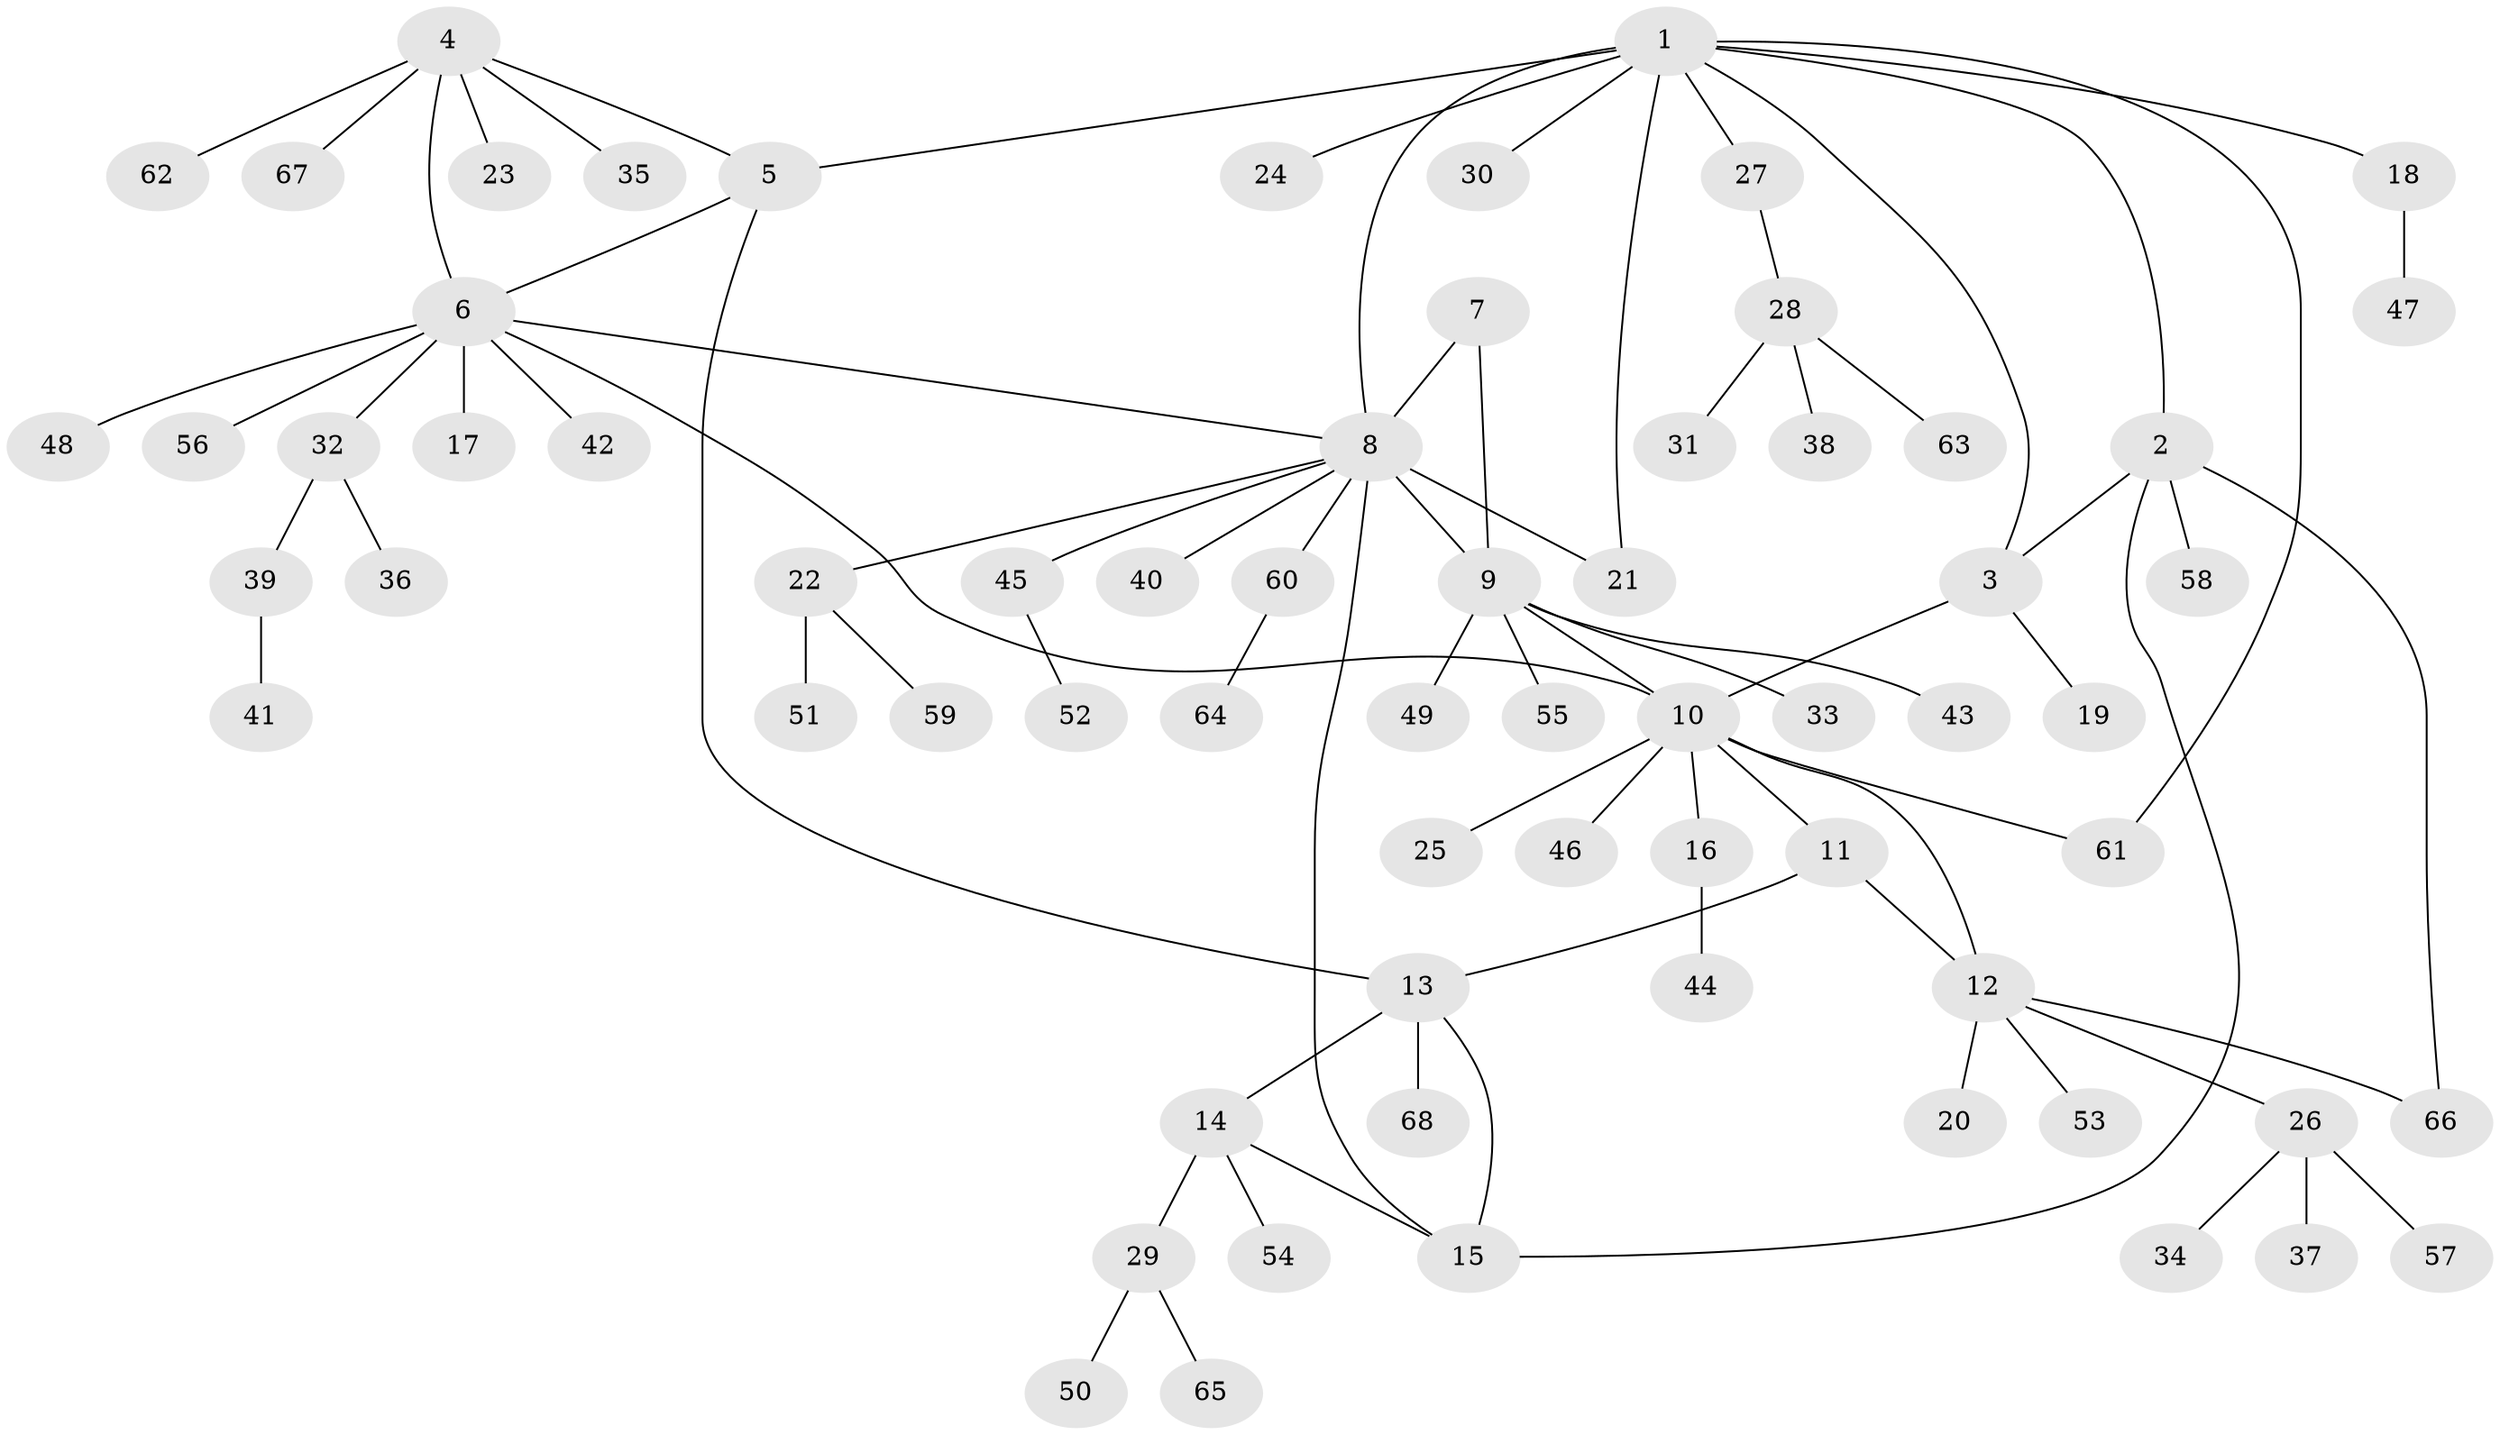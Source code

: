 // Generated by graph-tools (version 1.1) at 2025/11/02/27/25 16:11:31]
// undirected, 68 vertices, 81 edges
graph export_dot {
graph [start="1"]
  node [color=gray90,style=filled];
  1;
  2;
  3;
  4;
  5;
  6;
  7;
  8;
  9;
  10;
  11;
  12;
  13;
  14;
  15;
  16;
  17;
  18;
  19;
  20;
  21;
  22;
  23;
  24;
  25;
  26;
  27;
  28;
  29;
  30;
  31;
  32;
  33;
  34;
  35;
  36;
  37;
  38;
  39;
  40;
  41;
  42;
  43;
  44;
  45;
  46;
  47;
  48;
  49;
  50;
  51;
  52;
  53;
  54;
  55;
  56;
  57;
  58;
  59;
  60;
  61;
  62;
  63;
  64;
  65;
  66;
  67;
  68;
  1 -- 2;
  1 -- 3;
  1 -- 5;
  1 -- 8;
  1 -- 18;
  1 -- 21;
  1 -- 24;
  1 -- 27;
  1 -- 30;
  1 -- 61;
  2 -- 3;
  2 -- 15;
  2 -- 58;
  2 -- 66;
  3 -- 10;
  3 -- 19;
  4 -- 5;
  4 -- 6;
  4 -- 23;
  4 -- 35;
  4 -- 62;
  4 -- 67;
  5 -- 6;
  5 -- 13;
  6 -- 8;
  6 -- 10;
  6 -- 17;
  6 -- 32;
  6 -- 42;
  6 -- 48;
  6 -- 56;
  7 -- 8;
  7 -- 9;
  8 -- 9;
  8 -- 15;
  8 -- 21;
  8 -- 22;
  8 -- 40;
  8 -- 45;
  8 -- 60;
  9 -- 10;
  9 -- 33;
  9 -- 43;
  9 -- 49;
  9 -- 55;
  10 -- 11;
  10 -- 12;
  10 -- 16;
  10 -- 25;
  10 -- 46;
  10 -- 61;
  11 -- 12;
  11 -- 13;
  12 -- 20;
  12 -- 26;
  12 -- 53;
  12 -- 66;
  13 -- 14;
  13 -- 15;
  13 -- 68;
  14 -- 15;
  14 -- 29;
  14 -- 54;
  16 -- 44;
  18 -- 47;
  22 -- 51;
  22 -- 59;
  26 -- 34;
  26 -- 37;
  26 -- 57;
  27 -- 28;
  28 -- 31;
  28 -- 38;
  28 -- 63;
  29 -- 50;
  29 -- 65;
  32 -- 36;
  32 -- 39;
  39 -- 41;
  45 -- 52;
  60 -- 64;
}
